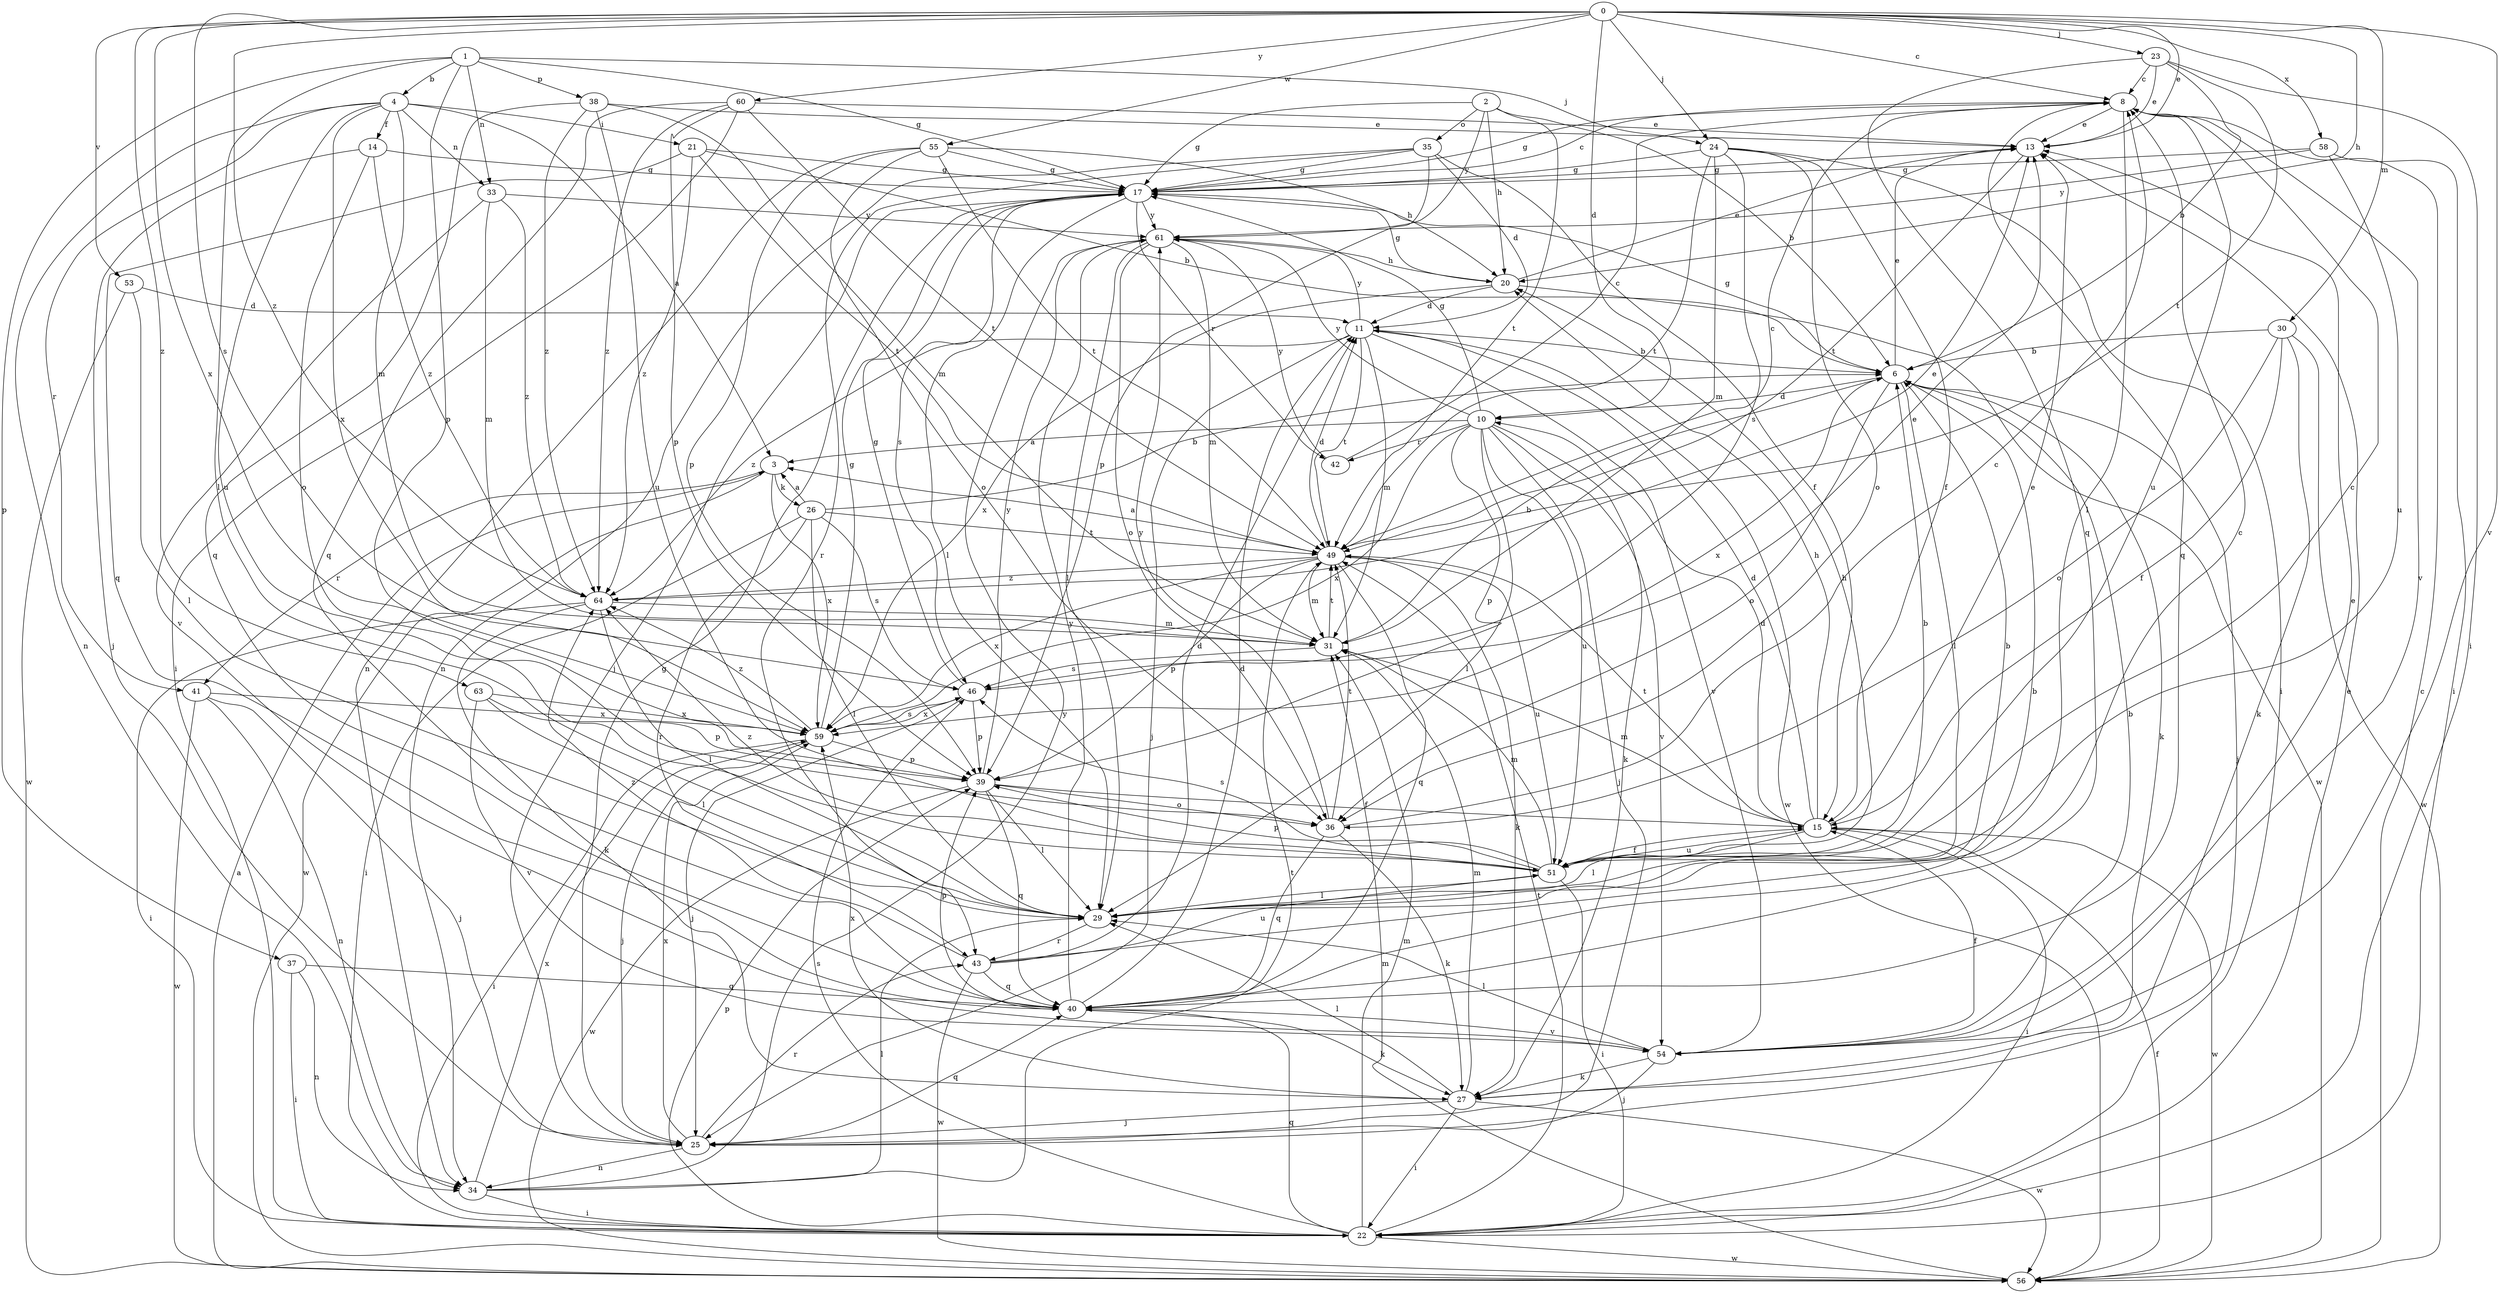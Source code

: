 strict digraph  {
0;
1;
2;
3;
4;
6;
8;
10;
11;
13;
14;
15;
17;
20;
21;
22;
23;
24;
25;
26;
27;
29;
30;
31;
33;
34;
35;
36;
37;
38;
39;
40;
41;
42;
43;
46;
49;
51;
53;
54;
55;
56;
58;
59;
60;
61;
63;
64;
0 -> 8  [label=c];
0 -> 10  [label=d];
0 -> 13  [label=e];
0 -> 20  [label=h];
0 -> 23  [label=j];
0 -> 24  [label=j];
0 -> 30  [label=m];
0 -> 46  [label=s];
0 -> 53  [label=v];
0 -> 54  [label=v];
0 -> 55  [label=w];
0 -> 58  [label=x];
0 -> 59  [label=x];
0 -> 60  [label=y];
0 -> 63  [label=z];
0 -> 64  [label=z];
1 -> 4  [label=b];
1 -> 17  [label=g];
1 -> 24  [label=j];
1 -> 29  [label=l];
1 -> 33  [label=n];
1 -> 37  [label=p];
1 -> 38  [label=p];
1 -> 39  [label=p];
2 -> 6  [label=b];
2 -> 17  [label=g];
2 -> 20  [label=h];
2 -> 35  [label=o];
2 -> 49  [label=t];
2 -> 61  [label=y];
3 -> 26  [label=k];
3 -> 41  [label=r];
3 -> 56  [label=w];
3 -> 59  [label=x];
4 -> 3  [label=a];
4 -> 14  [label=f];
4 -> 21  [label=i];
4 -> 31  [label=m];
4 -> 33  [label=n];
4 -> 34  [label=n];
4 -> 41  [label=r];
4 -> 51  [label=u];
4 -> 59  [label=x];
6 -> 10  [label=d];
6 -> 13  [label=e];
6 -> 17  [label=g];
6 -> 25  [label=j];
6 -> 27  [label=k];
6 -> 29  [label=l];
6 -> 36  [label=o];
6 -> 59  [label=x];
8 -> 13  [label=e];
8 -> 17  [label=g];
8 -> 29  [label=l];
8 -> 40  [label=q];
8 -> 51  [label=u];
8 -> 54  [label=v];
10 -> 3  [label=a];
10 -> 17  [label=g];
10 -> 25  [label=j];
10 -> 27  [label=k];
10 -> 29  [label=l];
10 -> 39  [label=p];
10 -> 42  [label=r];
10 -> 51  [label=u];
10 -> 54  [label=v];
10 -> 59  [label=x];
10 -> 61  [label=y];
11 -> 6  [label=b];
11 -> 25  [label=j];
11 -> 31  [label=m];
11 -> 49  [label=t];
11 -> 54  [label=v];
11 -> 56  [label=w];
11 -> 61  [label=y];
11 -> 64  [label=z];
13 -> 17  [label=g];
13 -> 49  [label=t];
14 -> 17  [label=g];
14 -> 25  [label=j];
14 -> 36  [label=o];
14 -> 64  [label=z];
15 -> 10  [label=d];
15 -> 11  [label=d];
15 -> 13  [label=e];
15 -> 20  [label=h];
15 -> 22  [label=i];
15 -> 29  [label=l];
15 -> 31  [label=m];
15 -> 49  [label=t];
15 -> 51  [label=u];
15 -> 56  [label=w];
17 -> 8  [label=c];
17 -> 25  [label=j];
17 -> 29  [label=l];
17 -> 42  [label=r];
17 -> 46  [label=s];
17 -> 61  [label=y];
20 -> 11  [label=d];
20 -> 13  [label=e];
20 -> 17  [label=g];
20 -> 56  [label=w];
20 -> 59  [label=x];
21 -> 6  [label=b];
21 -> 17  [label=g];
21 -> 40  [label=q];
21 -> 49  [label=t];
21 -> 64  [label=z];
22 -> 13  [label=e];
22 -> 31  [label=m];
22 -> 39  [label=p];
22 -> 40  [label=q];
22 -> 46  [label=s];
22 -> 49  [label=t];
22 -> 56  [label=w];
23 -> 6  [label=b];
23 -> 8  [label=c];
23 -> 13  [label=e];
23 -> 22  [label=i];
23 -> 40  [label=q];
23 -> 49  [label=t];
24 -> 15  [label=f];
24 -> 17  [label=g];
24 -> 22  [label=i];
24 -> 31  [label=m];
24 -> 36  [label=o];
24 -> 46  [label=s];
24 -> 49  [label=t];
25 -> 17  [label=g];
25 -> 34  [label=n];
25 -> 40  [label=q];
25 -> 43  [label=r];
25 -> 59  [label=x];
26 -> 3  [label=a];
26 -> 6  [label=b];
26 -> 22  [label=i];
26 -> 29  [label=l];
26 -> 43  [label=r];
26 -> 46  [label=s];
26 -> 49  [label=t];
27 -> 22  [label=i];
27 -> 25  [label=j];
27 -> 29  [label=l];
27 -> 31  [label=m];
27 -> 56  [label=w];
27 -> 59  [label=x];
29 -> 6  [label=b];
29 -> 43  [label=r];
30 -> 6  [label=b];
30 -> 15  [label=f];
30 -> 27  [label=k];
30 -> 36  [label=o];
30 -> 56  [label=w];
31 -> 6  [label=b];
31 -> 46  [label=s];
31 -> 49  [label=t];
33 -> 31  [label=m];
33 -> 54  [label=v];
33 -> 61  [label=y];
33 -> 64  [label=z];
34 -> 22  [label=i];
34 -> 29  [label=l];
34 -> 49  [label=t];
34 -> 59  [label=x];
34 -> 61  [label=y];
35 -> 11  [label=d];
35 -> 15  [label=f];
35 -> 17  [label=g];
35 -> 34  [label=n];
35 -> 39  [label=p];
35 -> 43  [label=r];
36 -> 8  [label=c];
36 -> 27  [label=k];
36 -> 40  [label=q];
36 -> 49  [label=t];
36 -> 61  [label=y];
37 -> 22  [label=i];
37 -> 34  [label=n];
37 -> 40  [label=q];
38 -> 13  [label=e];
38 -> 31  [label=m];
38 -> 40  [label=q];
38 -> 51  [label=u];
38 -> 64  [label=z];
39 -> 15  [label=f];
39 -> 29  [label=l];
39 -> 36  [label=o];
39 -> 40  [label=q];
39 -> 56  [label=w];
39 -> 61  [label=y];
40 -> 6  [label=b];
40 -> 11  [label=d];
40 -> 27  [label=k];
40 -> 39  [label=p];
40 -> 54  [label=v];
40 -> 61  [label=y];
41 -> 25  [label=j];
41 -> 34  [label=n];
41 -> 56  [label=w];
41 -> 59  [label=x];
42 -> 8  [label=c];
42 -> 61  [label=y];
43 -> 8  [label=c];
43 -> 11  [label=d];
43 -> 40  [label=q];
43 -> 51  [label=u];
43 -> 56  [label=w];
43 -> 64  [label=z];
46 -> 13  [label=e];
46 -> 17  [label=g];
46 -> 25  [label=j];
46 -> 39  [label=p];
46 -> 59  [label=x];
49 -> 3  [label=a];
49 -> 8  [label=c];
49 -> 11  [label=d];
49 -> 27  [label=k];
49 -> 31  [label=m];
49 -> 39  [label=p];
49 -> 40  [label=q];
49 -> 51  [label=u];
49 -> 59  [label=x];
49 -> 64  [label=z];
51 -> 6  [label=b];
51 -> 8  [label=c];
51 -> 15  [label=f];
51 -> 20  [label=h];
51 -> 22  [label=i];
51 -> 29  [label=l];
51 -> 31  [label=m];
51 -> 39  [label=p];
51 -> 46  [label=s];
51 -> 64  [label=z];
53 -> 11  [label=d];
53 -> 29  [label=l];
53 -> 56  [label=w];
54 -> 6  [label=b];
54 -> 13  [label=e];
54 -> 15  [label=f];
54 -> 25  [label=j];
54 -> 27  [label=k];
54 -> 29  [label=l];
55 -> 17  [label=g];
55 -> 20  [label=h];
55 -> 34  [label=n];
55 -> 36  [label=o];
55 -> 39  [label=p];
55 -> 49  [label=t];
56 -> 3  [label=a];
56 -> 8  [label=c];
56 -> 15  [label=f];
56 -> 31  [label=m];
58 -> 17  [label=g];
58 -> 22  [label=i];
58 -> 51  [label=u];
58 -> 61  [label=y];
59 -> 17  [label=g];
59 -> 22  [label=i];
59 -> 25  [label=j];
59 -> 39  [label=p];
59 -> 46  [label=s];
59 -> 64  [label=z];
60 -> 13  [label=e];
60 -> 22  [label=i];
60 -> 39  [label=p];
60 -> 40  [label=q];
60 -> 49  [label=t];
60 -> 64  [label=z];
61 -> 20  [label=h];
61 -> 29  [label=l];
61 -> 31  [label=m];
61 -> 36  [label=o];
63 -> 29  [label=l];
63 -> 39  [label=p];
63 -> 54  [label=v];
63 -> 59  [label=x];
64 -> 13  [label=e];
64 -> 22  [label=i];
64 -> 27  [label=k];
64 -> 29  [label=l];
64 -> 31  [label=m];
}
